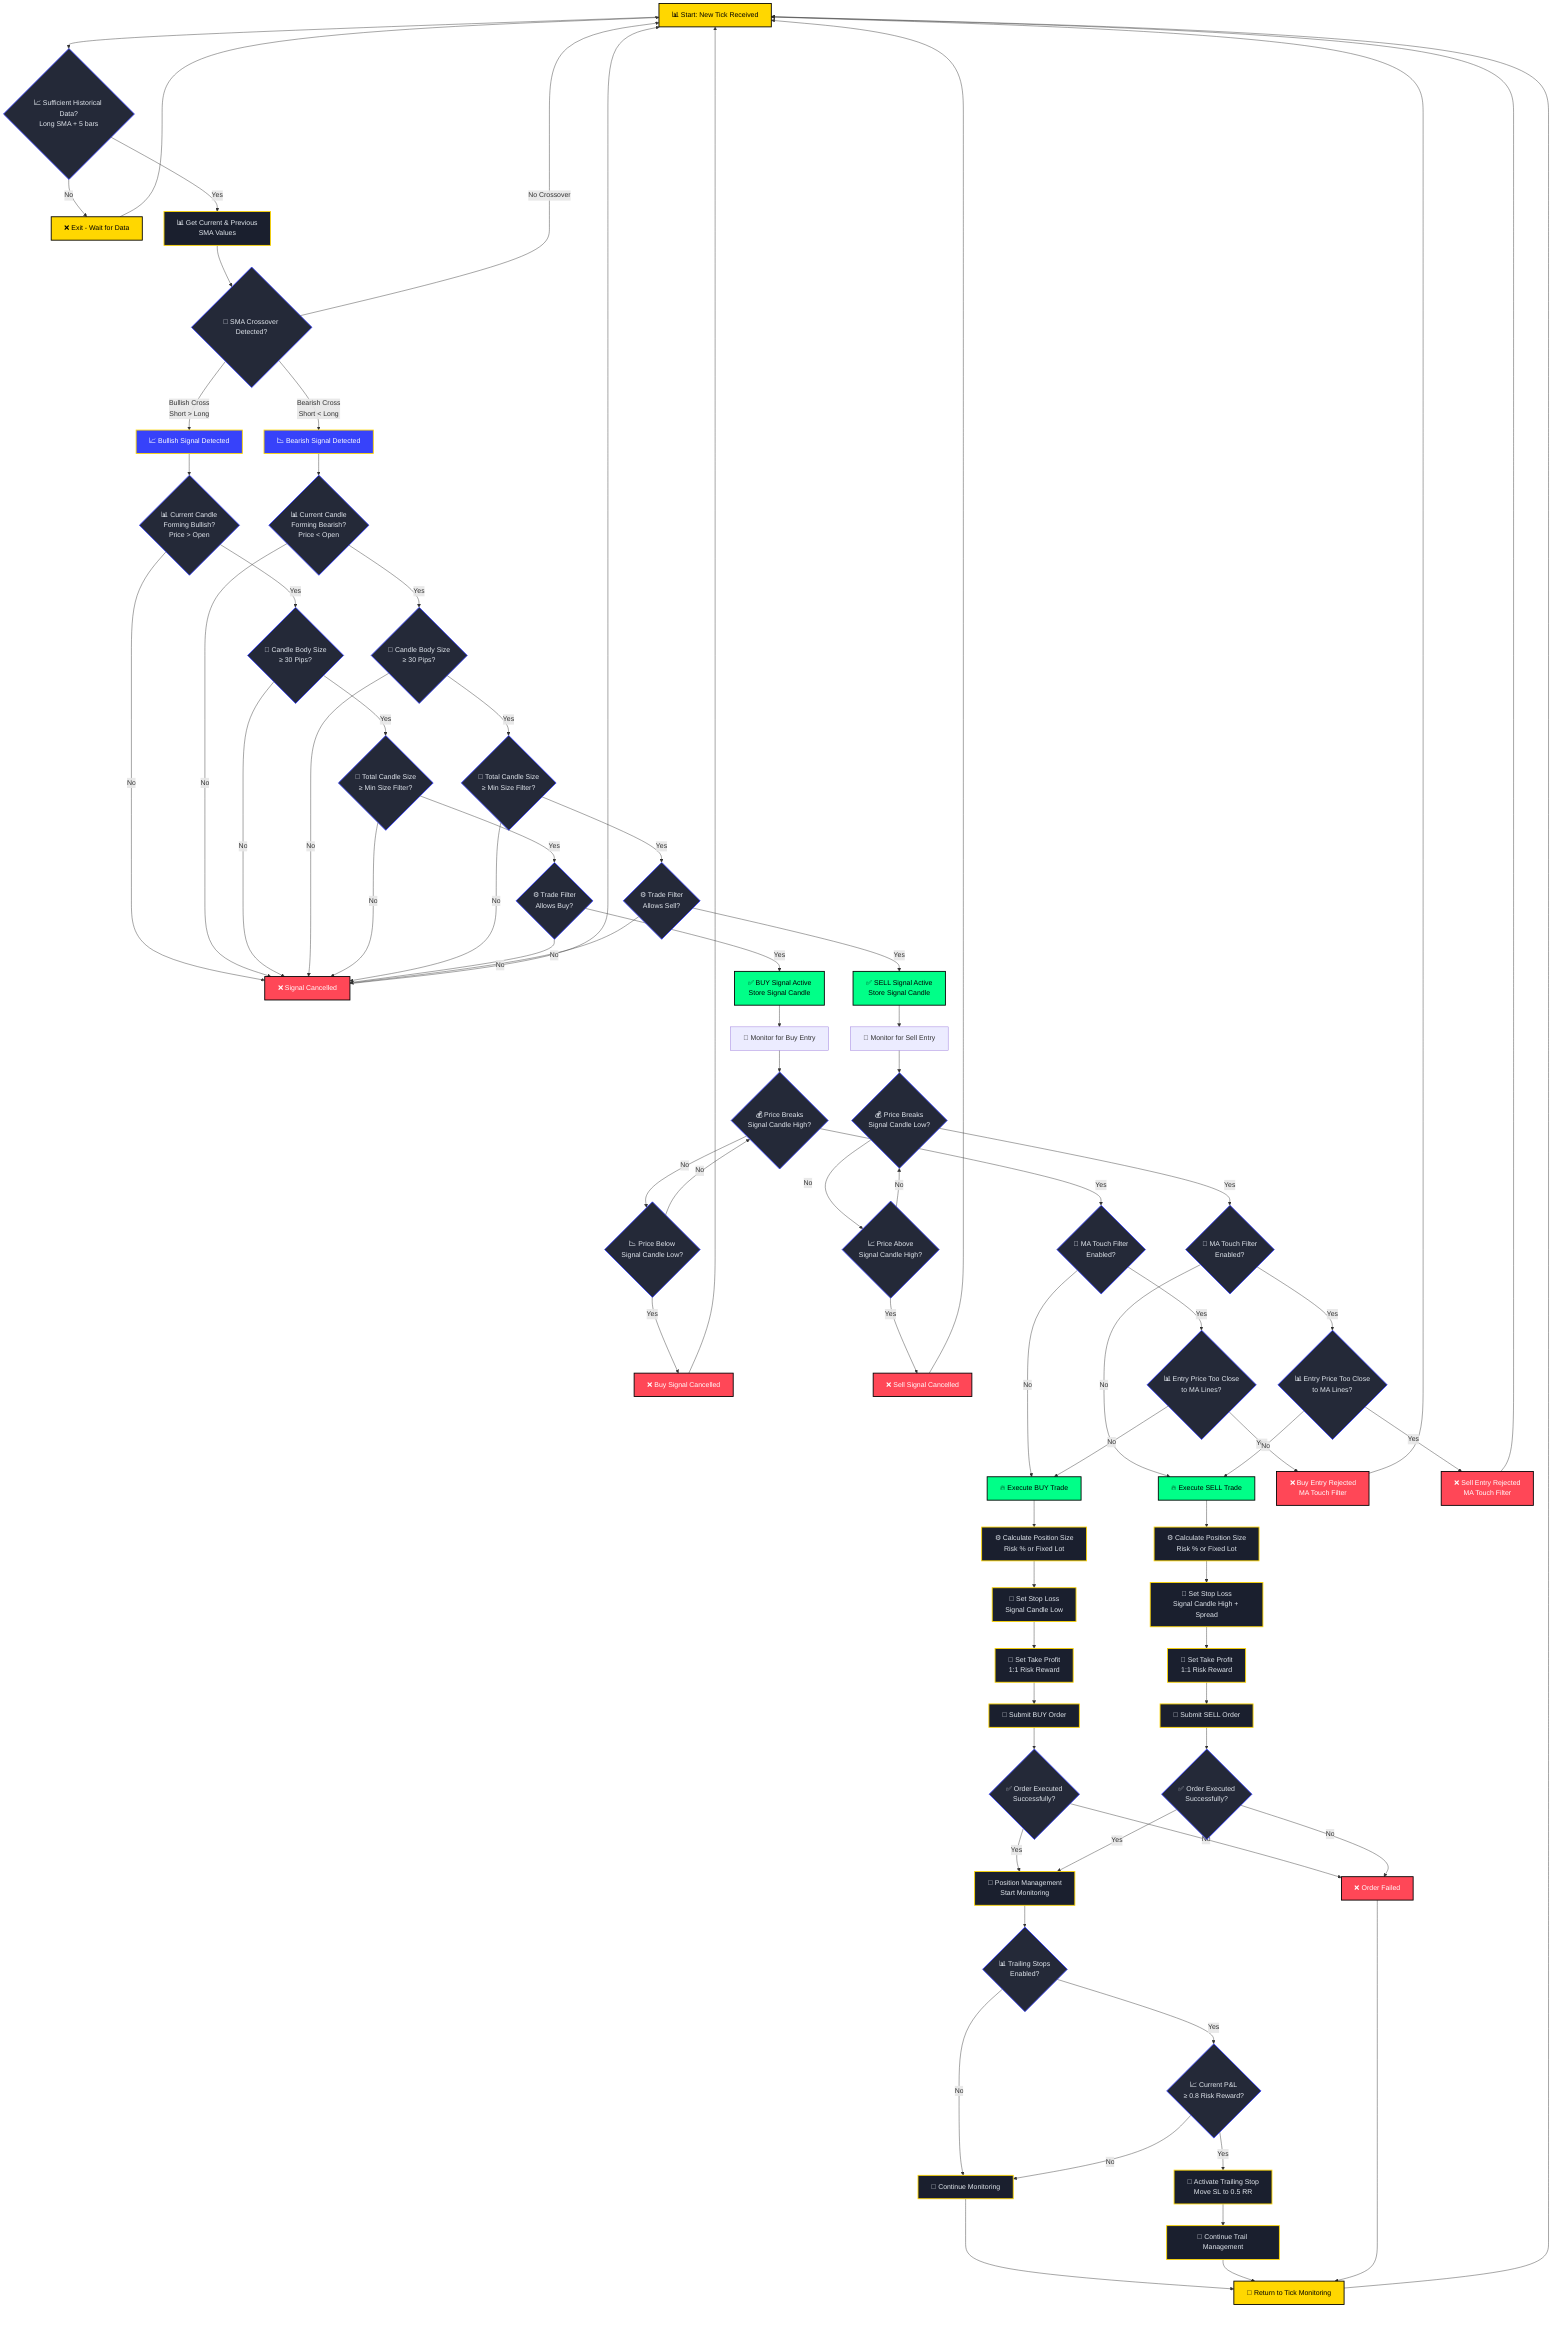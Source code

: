 flowchart TD
    A[📊 Start: New Tick Received] --> B{📈 Sufficient Historical Data?<br/>Long SMA + 5 bars}
    B -->|No| Z[❌ Exit - Wait for Data]
    B -->|Yes| C[📊 Get Current & Previous<br/>SMA Values]
    
    C --> D{🔄 SMA Crossover Detected?}
    D -->|No Crossover| A
    D -->|Bullish Cross<br/>Short > Long| E[📈 Bullish Signal Detected]
    D -->|Bearish Cross<br/>Short < Long| F[📉 Bearish Signal Detected]
    
    E --> G{📊 Current Candle<br/>Forming Bullish?<br/>Price > Open}
    F --> H{📊 Current Candle<br/>Forming Bearish?<br/>Price < Open}
    
    G -->|No| I[❌ Signal Cancelled]
    H -->|No| I
    G -->|Yes| J{📏 Candle Body Size<br/>≥ 30 Pips?}
    H -->|Yes| K{📏 Candle Body Size<br/>≥ 30 Pips?}
    
    J -->|No| I
    K -->|No| I
    J -->|Yes| L{📏 Total Candle Size<br/>≥ Min Size Filter?}
    K -->|Yes| M{📏 Total Candle Size<br/>≥ Min Size Filter?}
    
    L -->|No| I
    M -->|No| I
    L -->|Yes| N{⚙️ Trade Filter<br/>Allows Buy?}
    M -->|Yes| O{⚙️ Trade Filter<br/>Allows Sell?}
    
    N -->|No| I
    O -->|No| I
    N -->|Yes| P[✅ BUY Signal Active<br/>Store Signal Candle]
    O -->|Yes| Q[✅ SELL Signal Active<br/>Store Signal Candle]
    
    P --> R[🎯 Monitor for Buy Entry]
    Q --> S[🎯 Monitor for Sell Entry]
    
    R --> T{💰 Price Breaks<br/>Signal Candle High?}
    S --> U{💰 Price Breaks<br/>Signal Candle Low?}
    
    T -->|No| V{📉 Price Below<br/>Signal Candle Low?}
    U -->|No| W{📈 Price Above<br/>Signal Candle High?}
    
    V -->|Yes| X[❌ Buy Signal Cancelled]
    W -->|Yes| Y[❌ Sell Signal Cancelled]
    V -->|No| T
    W -->|No| U
    
    T -->|Yes| AA{🎯 MA Touch Filter<br/>Enabled?}
    U -->|Yes| BB{🎯 MA Touch Filter<br/>Enabled?}
    
    AA -->|No| CC[🔥 Execute BUY Trade]
    BB -->|No| DD[🔥 Execute SELL Trade]
    AA -->|Yes| EE{📊 Entry Price Too Close<br/>to MA Lines?}
    BB -->|Yes| FF{📊 Entry Price Too Close<br/>to MA Lines?}
    
    EE -->|Yes| GG[❌ Buy Entry Rejected<br/>MA Touch Filter]
    FF -->|Yes| HH[❌ Sell Entry Rejected<br/>MA Touch Filter]
    EE -->|No| CC
    FF -->|No| DD
    
    CC --> II[⚙️ Calculate Position Size<br/>Risk % or Fixed Lot]
    DD --> JJ[⚙️ Calculate Position Size<br/>Risk % or Fixed Lot]
    
    II --> KK[🎯 Set Stop Loss<br/>Signal Candle Low]
    JJ --> LL[🎯 Set Stop Loss<br/>Signal Candle High + Spread]
    
    KK --> MM[🎯 Set Take Profit<br/>1:1 Risk Reward]
    LL --> NN[🎯 Set Take Profit<br/>1:1 Risk Reward]
    
    MM --> OO[📝 Submit BUY Order]
    NN --> PP[📝 Submit SELL Order]
    
    OO --> QQ{✅ Order Executed<br/>Successfully?}
    PP --> RR{✅ Order Executed<br/>Successfully?}
    
    QQ -->|Yes| SS[🎯 Position Management<br/>Start Monitoring]
    RR -->|Yes| SS
    QQ -->|No| TT[❌ Order Failed]
    RR -->|No| TT
    
    SS --> UU{📊 Trailing Stops<br/>Enabled?}
    UU -->|No| VV[🔄 Continue Monitoring]
    UU -->|Yes| WW{📈 Current P&L<br/>≥ 0.8 Risk Reward?}
    
    WW -->|No| VV
    WW -->|Yes| XX[🎯 Activate Trailing Stop<br/>Move SL to 0.5 RR]
    
    XX --> YY[🔄 Continue Trail Management]
    
    VV --> ZZ[🔄 Return to Tick Monitoring]
    YY --> ZZ
    TT --> ZZ
    I --> A
    X --> A
    Y --> A
    GG --> A
    HH --> A
    ZZ --> A
    Z --> A
    
    classDef startEnd fill:#ffd700,stroke:#000,stroke-width:2px,color:#000
    classDef process fill:#1a1f2e,stroke:#ffd700,stroke-width:2px,color:#e1e6ed
    classDef decision fill:#242938,stroke:#3742fa,stroke-width:2px,color:#e1e6ed
    classDef success fill:#00ff88,stroke:#000,stroke-width:2px,color:#000
    classDef error fill:#ff4757,stroke:#000,stroke-width:2px,color:#fff
    classDef signal fill:#3742fa,stroke:#ffd700,stroke-width:2px,color:#fff
    
    class A,Z,ZZ startEnd
    class C,II,JJ,KK,LL,MM,NN,OO,PP,SS,XX,YY,VV process
    class B,D,G,H,J,K,L,M,N,O,T,U,V,W,AA,BB,EE,FF,QQ,RR,UU,WW decision
    class P,Q,CC,DD success
    class I,X,Y,GG,HH,TT error
    class E,F signal
